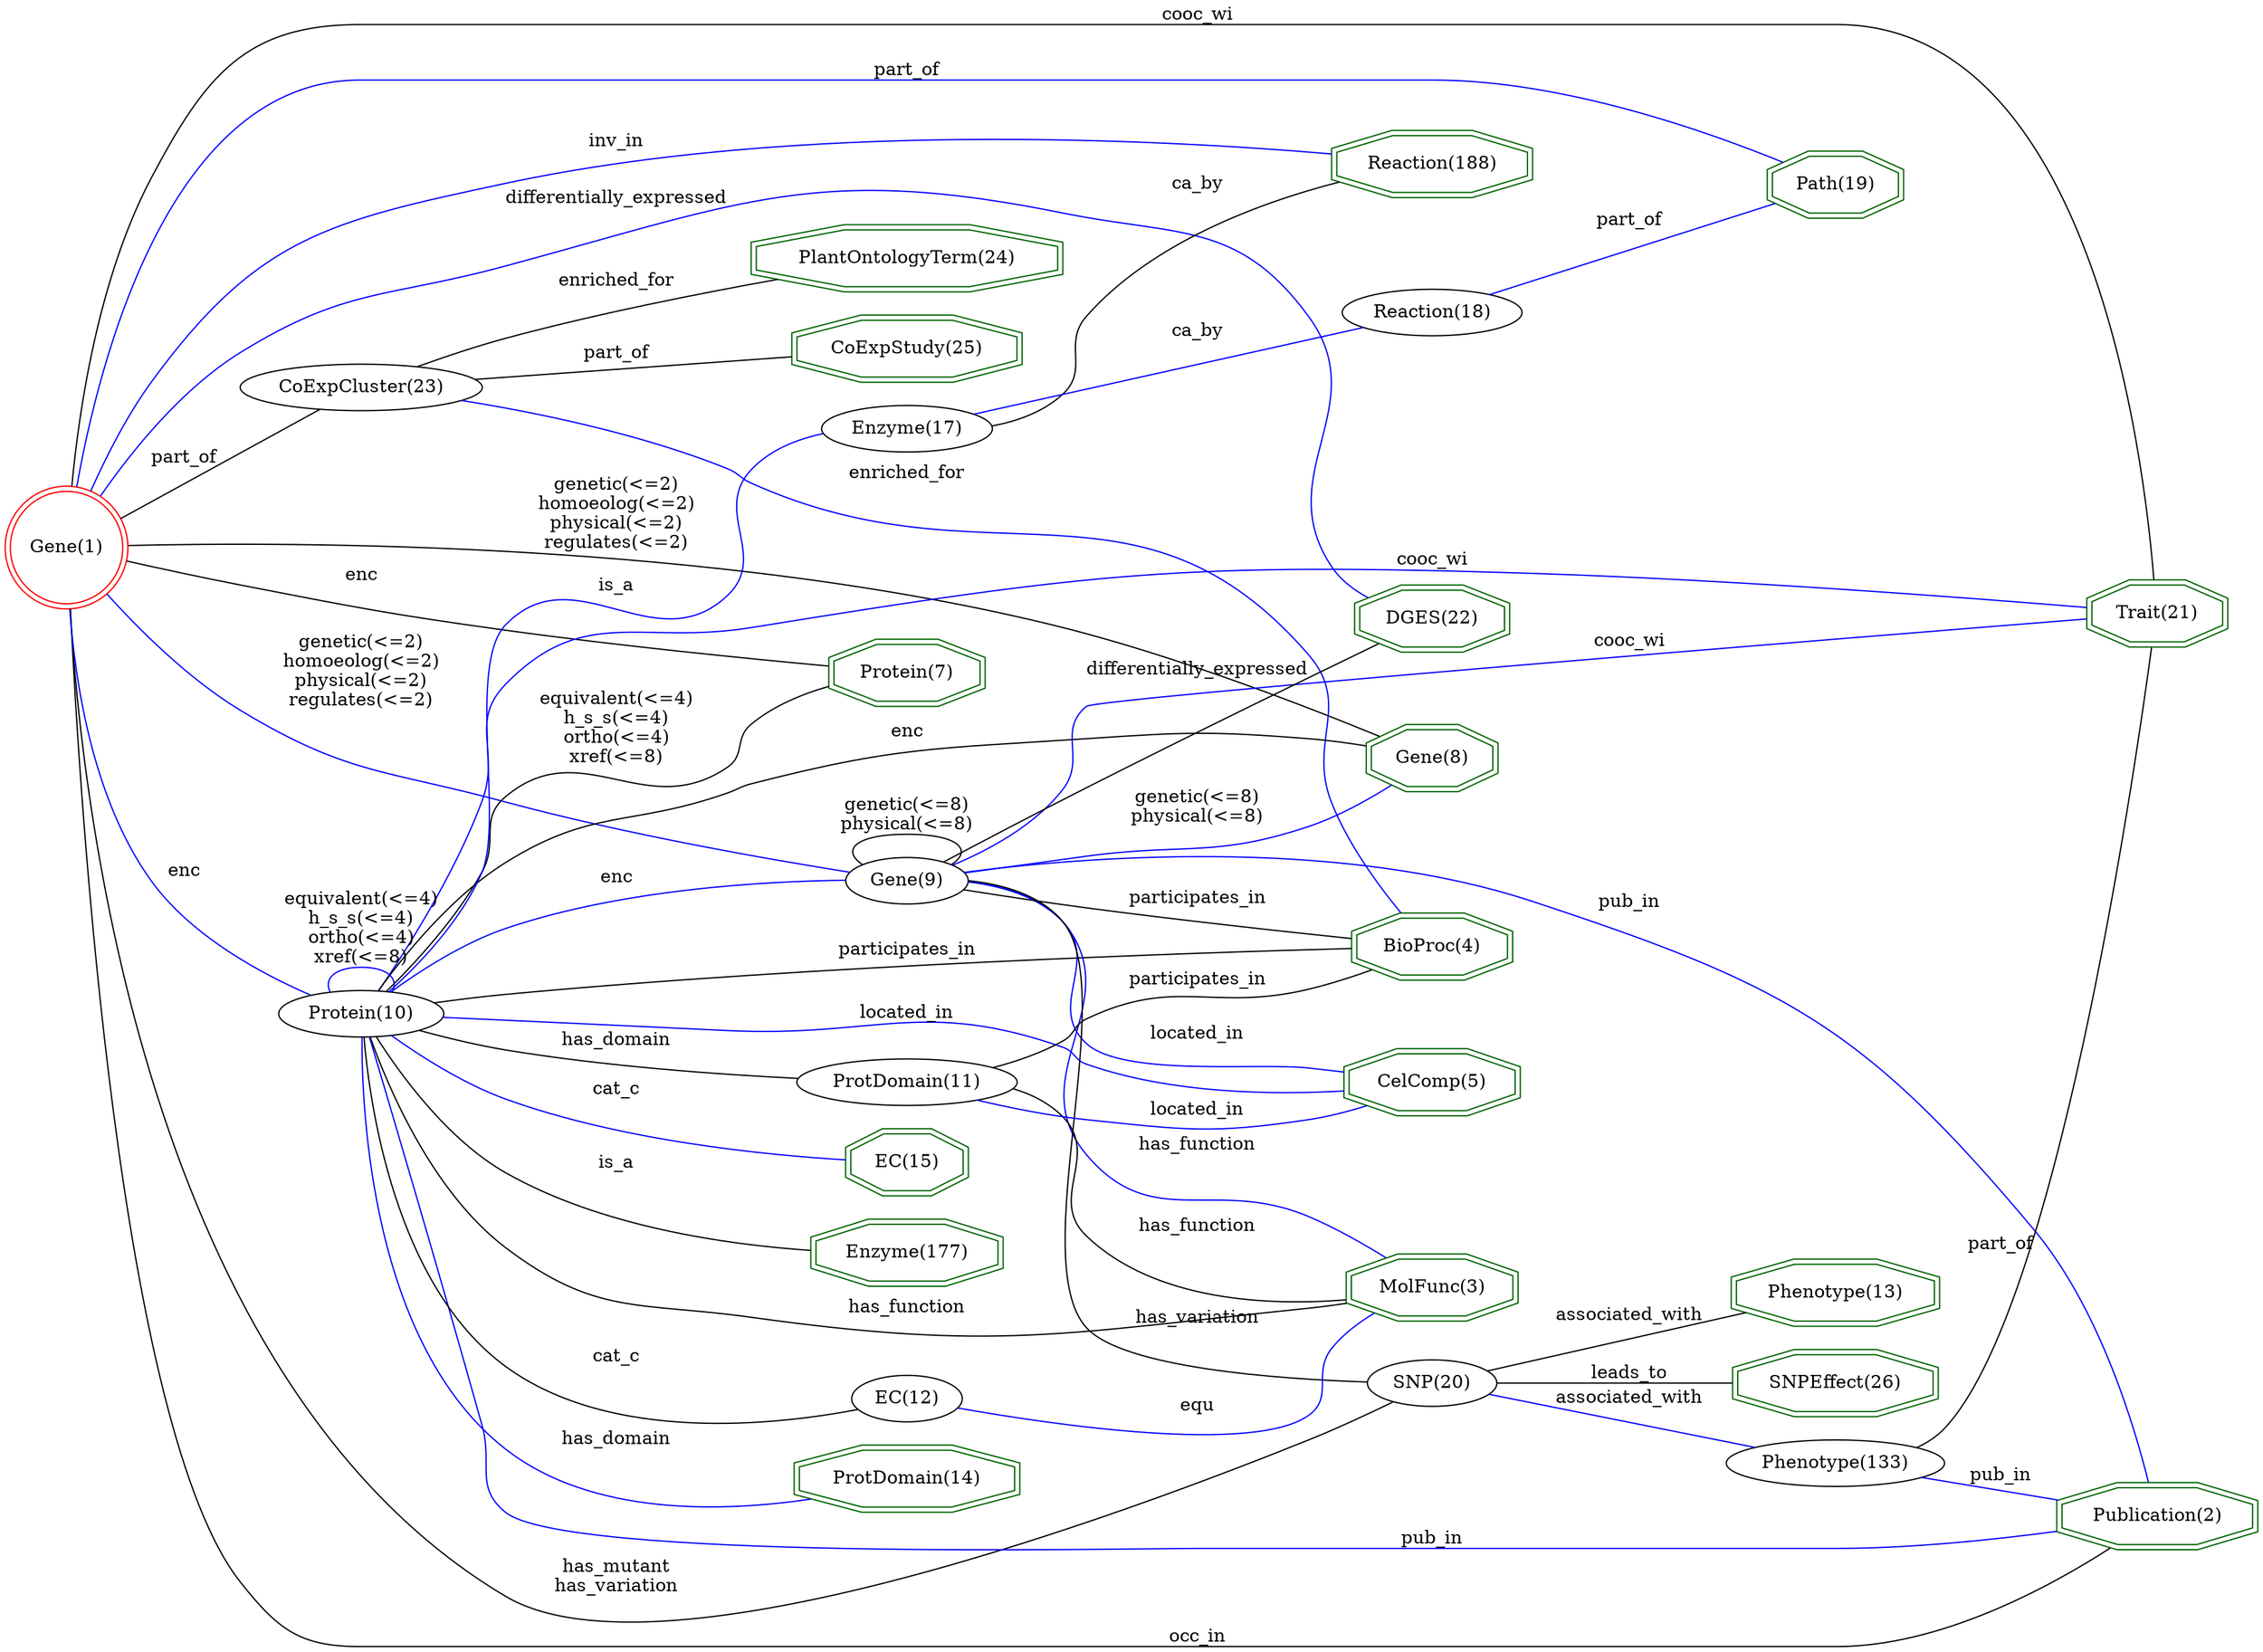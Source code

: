 digraph {
	graph [_draw_="c 9 -#fffffe00 C 7 -#ffffff P 4 0 0 0 1249 1486.9 1249 1486.9 0 ",
		bb="0,0,1486.9,1249",
		dpi=96,
		rankdir=LR,
		xdotversion=1.7
	];
	node [label="\N"];
	"ProtDomain(14)"	[_draw_="c 7 -#006400 p 8 663.13 188.54 663.13 203.46 619.41 214 557.58 214 513.86 203.46 513.86 188.54 557.58 178 619.41 178 c 7 -#006400 \
p 8 667.13 185.39 667.13 206.61 619.88 218 557.1 218 509.85 206.61 509.85 185.39 557.1 174 619.88 174 ",
		_ldraw_="F 14 11 -Times-Roman c 7 -#000000 T 588.49 192.3 0 90 14 -ProtDomain(14) ",
		color=darkgreen,
		height=0.61111,
		pos="588.49,196",
		shape=doubleoctagon,
		width=2.1825];
	"CoExpStudy(25)"	[_draw_="c 7 -#006400 p 8 664.45 1063.54 664.45 1078.46 619.95 1089 557.03 1089 512.54 1078.46 512.54 1063.54 557.03 1053 619.95 1053 c 7 \
-#006400 p 8 668.45 1060.38 668.45 1081.62 620.42 1093 556.56 1093 508.54 1081.62 508.54 1060.38 556.56 1049 620.42 1049 ",
		_ldraw_="F 14 11 -Times-Roman c 7 -#000000 T 588.49 1067.3 0 92 14 -CoExpStudy(25) ",
		color=darkgreen,
		height=0.61111,
		pos="588.49,1071",
		shape=doubleoctagon,
		width=2.2216];
	"Phenotype(13)"	[_draw_="c 7 -#006400 p 8 1265.97 304.54 1265.97 319.46 1226.39 330 1170.41 330 1130.83 319.46 1130.83 304.54 1170.41 294 1226.39 294 c 7 \
-#006400 p 8 1269.97 301.47 1269.97 322.53 1226.91 334 1169.89 334 1126.83 322.53 1126.83 301.47 1169.89 290 1226.91 290 ",
		_ldraw_="F 14 11 -Times-Roman c 7 -#000000 T 1198.4 308.3 0 80 13 -Phenotype(13) ",
		color=darkgreen,
		height=0.61111,
		pos="1198.4,312",
		shape=doubleoctagon,
		width=1.9871];
	"Trait(21)"	[_draw_="c 7 -#006400 p 8 1462.71 808.54 1462.71 823.46 1435.8 834 1397.74 834 1370.83 823.46 1370.83 808.54 1397.74 798 1435.8 798 c 7 -#\
006400 p 8 1466.72 805.82 1466.72 826.18 1436.56 838 1396.98 838 1366.81 826.18 1366.81 805.82 1396.98 794 1436.56 794 ",
		_ldraw_="F 14 11 -Times-Roman c 7 -#000000 T 1416.77 812.3 0 49 9 -Trait(21) ",
		color=darkgreen,
		height=0.61111,
		pos="1416.8,816",
		shape=doubleoctagon,
		width=1.3813];
	"Publication(2)"	[_draw_="c 7 -#006400 p 8 1483.02 161.54 1483.02 176.46 1444.21 187 1389.33 187 1350.52 176.46 1350.52 161.54 1389.33 151 1444.21 151 c 7 \
-#006400 p 8 1487.03 158.49 1487.03 179.51 1444.75 191 1388.79 191 1346.51 179.51 1346.51 158.49 1388.79 147 1444.75 147 ",
		_ldraw_="F 14 11 -Times-Roman c 7 -#000000 T 1416.77 165.3 0 78 14 -Publication(2) ",
		color=darkgreen,
		height=0.61111,
		pos="1416.8,169",
		shape=doubleoctagon,
		width=1.948];
	"SNPEffect(26)"	[_draw_="c 7 -#006400 p 8 1266.87 242.54 1266.87 257.46 1226.76 268 1170.04 268 1129.94 257.46 1129.94 242.54 1170.04 232 1226.76 232 c 7 \
-#006400 p 8 1270.88 239.46 1270.88 260.54 1227.28 272 1169.52 272 1125.92 260.54 1125.92 239.46 1169.52 228 1227.28 228 ",
		_ldraw_="F 14 11 -Times-Roman c 7 -#000000 T 1198.4 246.3 0 81 13 -SNPEffect(26) ",
		color=darkgreen,
		height=0.61111,
		pos="1198.4,250",
		shape=doubleoctagon,
		width=2.0066];
	"MolFunc(3)"	[_draw_="c 7 -#006400 p 8 991.32 325.54 991.32 340.46 957.18 351 908.89 351 874.75 340.46 874.75 325.54 908.89 315 957.18 315 c 7 -#006400 \
p 8 995.31 322.59 995.31 343.41 957.78 355 908.29 355 870.75 343.41 870.75 322.59 908.29 311 957.78 311 ",
		_ldraw_="F 14 11 -Times-Roman c 7 -#000000 T 933.03 329.3 0 67 10 -MolFunc(3) ",
		color=darkgreen,
		height=0.61111,
		pos="933.03,333",
		shape=doubleoctagon,
		width=1.7331];
	"CelComp(5)"	[_draw_="c 7 -#006400 p 8 992.64 454.54 992.64 469.46 957.72 480 908.34 480 873.43 469.46 873.43 454.54 908.34 444 957.72 444 c 7 -#006400 \
p 8 996.63 451.57 996.63 472.43 958.31 484 907.76 484 869.44 472.43 869.44 451.57 907.76 440 958.31 440 ",
		_ldraw_="F 14 11 -Times-Roman c 7 -#000000 T 933.03 458.3 0 69 10 -CelComp(5) ",
		color=darkgreen,
		height=0.61111,
		pos="933.03,462",
		shape=doubleoctagon,
		width=1.7721];
	"BioProc(4)"	[_draw_="c 7 -#006400 p 8 987.36 708.54 987.36 723.46 955.54 734 910.53 734 878.71 723.46 878.71 708.54 910.53 698 955.54 698 c 7 -#006400 \
p 8 991.37 705.66 991.37 726.34 956.19 738 909.88 738 874.7 726.34 874.7 705.66 909.88 694 956.19 694 ",
		_ldraw_="F 14 11 -Times-Roman c 7 -#000000 T 933.03 712.3 0 61 10 -BioProc(4) ",
		color=darkgreen,
		height=0.61111,
		pos="933.03,716",
		shape=doubleoctagon,
		width=1.6158];
	"Path(19)"	[_draw_="c 7 -#006400 p 8 1242.56 898.54 1242.56 913.46 1216.69 924 1180.11 924 1154.25 913.46 1154.25 898.54 1180.11 888 1216.69 888 c 7 \
-#006400 p 8 1246.54 895.85 1246.54 916.15 1217.47 928 1179.33 928 1150.26 916.15 1150.26 895.85 1179.33 884 1217.47 884 ",
		_ldraw_="F 14 11 -Times-Roman c 7 -#000000 T 1198.4 902.3 0 47 8 -Path(19) ",
		color=darkgreen,
		height=0.61111,
		pos="1198.4,906",
		shape=doubleoctagon,
		width=1.3422];
	"Reaction(188)"	[_draw_="c 7 -#006400 p 8 999.28 907.54 999.28 922.46 960.48 933 905.59 933 866.79 922.46 866.79 907.54 905.59 897 960.48 897 c 7 -#006400 \
p 8 1003.29 904.49 1003.29 925.51 961.01 937 905.06 937 862.78 925.51 862.78 904.49 905.06 893 961.01 893 ",
		_ldraw_="F 14 11 -Times-Roman c 7 -#000000 T 933.03 911.3 0 78 13 -Reaction(188) ",
		color=darkgreen,
		height=0.61111,
		pos="933.03,915",
		shape=doubleoctagon,
		width=1.948];
	"Gene(8)"	[_draw_="c 7 -#006400 p 8 975.87 789.54 975.87 804.46 950.78 815 915.29 815 890.2 804.46 890.2 789.54 915.29 779 950.78 779 c 7 -#006400 \
p 8 979.86 786.88 979.86 807.12 951.58 819 914.49 819 886.21 807.12 886.21 786.88 914.49 775 951.58 775 ",
		_ldraw_="F 14 11 -Times-Roman c 7 -#000000 T 933.03 793.3 0 45 7 -Gene(8) ",
		color=darkgreen,
		height=0.61111,
		pos="933.03,797",
		shape=doubleoctagon,
		width=1.3031];
	"PlantOntologyTerm(24)"	[_draw_="c 7 -#006400 p 8 691.82 1125.54 691.82 1140.46 631.29 1151 545.69 1151 485.16 1140.46 485.16 1125.54 545.69 1115 631.29 1115 c 7 \
-#006400 p 8 695.82 1122.18 695.82 1143.82 631.64 1155 545.35 1155 481.17 1143.82 481.17 1122.18 545.35 1111 631.64 1111 ",
		_ldraw_="F 14 11 -Times-Roman c 7 -#000000 T 588.49 1129.3 0 131 21 -PlantOntologyTerm(24) ",
		color=darkgreen,
		height=0.61111,
		pos="588.49,1133",
		shape=doubleoctagon,
		width=2.9837];
	"EC(15)"	[_draw_="c 7 -#006400 p 8 627.79 417.54 627.79 432.46 604.77 443 572.21 443 549.19 432.46 549.19 417.54 572.21 407 604.77 407 c 7 -#006400 \
p 8 631.78 414.97 631.78 435.03 605.64 447 571.35 447 545.2 435.03 545.2 414.97 571.35 403 605.64 403 ",
		_ldraw_="F 14 11 -Times-Roman c 7 -#000000 T 588.49 421.3 0 40 6 -EC(15) ",
		color=darkgreen,
		height=0.61111,
		pos="588.49,425",
		shape=doubleoctagon,
		width=1.2054];
	"Gene(1)"	[_draw_="c 7 -#ff0000 e 43.65 703 39.78 39.78 c 7 -#ff0000 e 43.65 703 43.79 43.79 ",
		_ldraw_="F 14 11 -Times-Roman c 7 -#000000 T 43.65 699.3 0 45 7 -Gene(1) ",
		color=red,
		height=1.2124,
		pos="43.646,703",
		shape=doublecircle,
		width=1.2124];
	"Gene(1)" -> "Trait(21)"	[_draw_="c 7 -#000000 B 13 43.65 746.82 43.65 820.69 50.98 973.07 105.29 1087 143.13 1166.37 149.76 1234 237.69 1234 237.69 1234 237.69 1234 \
1199.4 1234 1379.38 1234 1409.82 924.59 1414.82 838.18 ",
		_ldraw_="F 14 11 -Times-Roman c 7 -#000000 T 779.41 1237.8 0 46 7 -cooc_wi ",
		arrowhead=none,
		color=black,
		label=cooc_wi,
		lp="779.41,1241.5",
		pos="43.651,746.82 43.652,820.69 50.975,973.07 105.29,1087 143.13,1166.4 149.76,1234 237.69,1234 237.69,1234 237.69,1234 1199.4,1234 \
1379.4,1234 1409.8,924.59 1414.8,838.18"];
	"Gene(1)" -> "Publication(2)"	[_draw_="c 7 -#000000 B 13 46.96 659.26 53.43 543.72 73.4 232.56 105.29 135 131.41 55.12 153.65 0 237.69 0 237.69 0 237.69 0 1199.4 0 1293.78 \
0 1371.6 101.1 1402.02 146.91 ",
		_ldraw_="F 14 11 -Times-Roman c 7 -#000000 T 779.41 3.8 0 37 6 -occ_in ",
		arrowhead=none,
		color=black,
		label=occ_in,
		lp="779.41,7.5",
		pos="46.956,659.26 53.431,543.72 73.397,232.56 105.29,135 131.41,55.123 153.65,7.1054e-15 237.69,0 237.69,0 237.69,0 1199.4,0 1293.8,\
0 1371.6,101.1 1402,146.91"];
	"Gene(1)" -> "Path(19)"	[_draw_="c 7 -#0000ff B 10 50.81 746.19 65.75 832.06 112.39 1016 237.69 1016 237.69 1016 237.69 1016 934.03 1016 1027.44 1016 1126.08 956.36 \
1171.61 924.91 ",
		_ldraw_="F 14 11 -Times-Roman c 7 -#000000 T 588.49 1019.8 0 40 7 -part_of ",
		arrowhead=none,
		color=blue,
		label=part_of,
		lp="588.49,1023.5",
		pos="50.809,746.19 65.754,832.06 112.39,1016 237.69,1016 237.69,1016 237.69,1016 934.03,1016 1027.4,1016 1126.1,956.36 1171.6,924.91"];
	"Gene(1)" -> "Reaction(188)"	[_draw_="c 7 -#0000ff B 7 74.58 734.45 123.19 783 224.7 874.33 332.08 910 518.41 971.9 755.63 945.35 867.76 927.05 ",
		_ldraw_="F 14 11 -Times-Roman c 7 -#000000 T 397.58 941.8 0 35 6 -inv_in ",
		arrowhead=none,
		color=blue,
		label=inv_in,
		lp="397.58,945.5",
		pos="74.584,734.45 123.19,783 224.7,874.33 332.08,910 518.41,971.9 755.63,945.35 867.76,927.05"];
	"Gene(1)" -> "Gene(8)"	[_draw_="c 7 -#000000 B 13 82.7 722.75 105.51 733.8 135.42 746.94 163.29 755 399.35 823.26 468.18 803.94 713.91 805 772.13 805.25 786.75 \
807.66 844.91 805 858.26 804.39 872.73 803.25 885.97 802.02 ",
		_ldraw_="F 14 11 -Times-Roman c 7 -#000000 T 397.58 854.8 0 72 12 -genetic(<=2) F 14 11 -Times-Roman c 7 -#000000 T 397.58 839.8 0 94 14 \
-homoeolog(<=2) F 14 11 -Times-Roman c 7 -#000000 T 397.58 824.8 0 78 13 -physical(<=2) F 14 11 -Times-Roman c 7 -#000000 T 397.58 \
809.8 0 82 14 -regulates(<=2) ",
		arrowhead=none,
		color=black,
		label="genetic(<=2)\nhomoeolog(<=2)\nphysical(<=2)\nregulates(<=2)",
		lp="397.58,836",
		pos="82.697,722.75 105.51,733.8 135.42,746.94 163.29,755 399.35,823.26 468.18,803.94 713.91,805 772.13,805.25 786.75,807.66 844.91,805 \
858.26,804.39 872.73,803.25 885.97,802.02"];
	"DGES(22)"	[_draw_="c 7 -#006400 p 8 985.15 562.54 985.15 577.46 954.62 588 911.45 588 880.92 577.46 880.92 562.54 911.45 552 954.62 552 c 7 -#006400 \
p 8 989.15 559.69 989.15 580.31 955.29 592 910.78 592 876.92 580.31 876.92 559.69 910.78 548 955.29 548 ",
		_ldraw_="F 14 11 -Times-Roman c 7 -#000000 T 933.03 566.3 0 58 8 -DGES(22) ",
		color=darkgreen,
		height=0.61111,
		pos="933.03,570",
		shape=doubleoctagon,
		width=1.5572];
	"Gene(1)" -> "DGES(22)"	[_draw_="c 7 -#0000ff B 7 81.67 681.57 134.97 652.06 237.33 600.25 332.08 580 434.97 558.01 749.03 564.5 876.95 568.21 ",
		_ldraw_="F 14 11 -Times-Roman c 7 -#000000 T 397.58 583.8 0 131 24 -differentially_expressed ",
		arrowhead=none,
		color=blue,
		label=differentially_expressed,
		lp="397.58,587.5",
		pos="81.674,681.57 134.97,652.06 237.33,600.25 332.08,580 434.97,558.01 749.03,564.5 876.95,568.21"];
	"Protein(7)"	[_draw_="c 7 -#006400 p 8 638.39 84.54 638.39 99.46 609.16 110 567.82 110 538.59 99.46 538.59 84.54 567.82 74 609.16 74 c 7 -#006400 p 8 \
642.39 81.73 642.39 102.27 609.86 114 567.13 114 534.6 102.27 534.6 81.73 567.13 70 609.86 70 ",
		_ldraw_="F 14 11 -Times-Roman c 7 -#000000 T 588.49 88.3 0 55 10 -Protein(7) ",
		color=darkgreen,
		height=0.61111,
		pos="588.49,92",
		shape=doubleoctagon,
		width=1.4986];
	"Gene(1)" -> "Protein(7)"	[_draw_="c 7 -#000000 B 7 49.42 659.45 64.89 542.48 125.29 221.97 332.08 97 395.66 58.58 485.38 68.29 539.82 79.6 ",
		_ldraw_="F 14 11 -Times-Roman c 7 -#000000 T 238.69 281.8 0 19 3 -enc ",
		arrowhead=none,
		color=black,
		label=enc,
		lp="238.69,285.5",
		pos="49.421,659.45 64.885,542.48 125.29,221.97 332.08,97 395.66,58.577 485.38,68.294 539.82,79.604"];
	"SNP(20)"	[_draw_="c 7 -#000000 e 933.03 224 41.69 18 ",
		_ldraw_="F 14 11 -Times-Roman c 7 -#000000 T 933.03 220.3 0 48 7 -SNP(20) ",
		height=0.5,
		pos="933.03,224",
		width=1.1555];
	"Gene(1)" -> "SNP(20)"	[_draw_="c 7 -#000000 B 13 47.86 659.13 57.7 536.23 91.23 192.14 163.29 109 216.94 47.11 251.91 51.8 332.08 35 411.41 18.37 619.98 32.62 \
695.91 61 743.27 78.7 863.99 170.82 911.95 208.21 ",
		_ldraw_="F 14 11 -Times-Roman c 7 -#000000 T 397.58 53.8 0 64 10 -has_mutant F 14 11 -Times-Roman c 7 -#000000 T 397.58 38.8 0 73 13 -has_\
variation ",
		arrowhead=none,
		color=black,
		label="has_mutant\nhas_variation",
		lp="397.58,50",
		pos="47.862,659.13 57.703,536.23 91.228,192.14 163.29,109 216.94,47.106 251.91,51.802 332.08,35 411.41,18.373 619.98,32.62 695.91,61 \
743.27,78.702 863.99,170.82 911.95,208.21"];
	"CoExpCluster(23)"	[_draw_="c 7 -#000000 e 238.69 1112 75.29 18 ",
		_ldraw_="F 14 11 -Times-Roman c 7 -#000000 T 238.69 1108.3 0 100 16 -CoExpCluster(23) ",
		height=0.5,
		pos="238.69,1112",
		width=2.0943];
	"Gene(1)" -> "CoExpCluster(23)"	[_draw_="c 7 -#000000 B 7 48.34 746.43 55.68 824.44 74.13 984.43 105.29 1030 127.19 1062.02 166.14 1083.91 196.14 1096.96 ",
		_ldraw_="F 14 11 -Times-Roman c 7 -#000000 T 125.29 1071.8 0 40 7 -part_of ",
		arrowhead=none,
		color=black,
		label=part_of,
		lp="125.29,1075.5",
		pos="48.342,746.43 55.679,824.44 74.126,984.43 105.29,1030 127.19,1062 166.14,1083.9 196.14,1097"];
	"Protein(10)"	[_draw_="c 7 -#000000 e 238.69 456 50.89 18 ",
		_ldraw_="F 14 11 -Times-Roman c 7 -#000000 T 238.69 452.3 0 62 11 -Protein(10) ",
		height=0.5,
		pos="238.69,456",
		width=1.4082];
	"Gene(1)" -> "Protein(10)"	[_draw_="c 7 -#0000ff B 7 54.55 660.69 63.71 628.21 79.82 583.56 105.29 551 133.45 515.02 178.77 486.63 208.39 470.57 ",
		_ldraw_="F 14 11 -Times-Roman c 7 -#000000 T 125.29 554.8 0 19 3 -enc ",
		arrowhead=none,
		color=blue,
		label=enc,
		lp="125.29,558.5",
		pos="54.55,660.69 63.709,628.21 79.816,583.56 105.29,551 133.45,515.02 178.77,486.63 208.39,470.57"];
	"Gene(9)"	[_draw_="c 7 -#000000 e 588.49 626 39.79 18 ",
		_ldraw_="F 14 11 -Times-Roman c 7 -#000000 T 588.49 622.3 0 45 7 -Gene(9) ",
		height=0.5,
		pos="588.49,626",
		width=1.1013];
	"Gene(1)" -> "Gene(9)"	[_draw_="c 7 -#0000ff B 7 87.28 699.01 163.15 691.64 326.43 674.56 463.08 652 493.56 646.97 527.91 639.66 552.78 634.08 ",
		_ldraw_="F 14 11 -Times-Roman c 7 -#000000 T 238.69 739.8 0 72 12 -genetic(<=2) F 14 11 -Times-Roman c 7 -#000000 T 238.69 724.8 0 94 14 \
-homoeolog(<=2) F 14 11 -Times-Roman c 7 -#000000 T 238.69 709.8 0 78 13 -physical(<=2) F 14 11 -Times-Roman c 7 -#000000 T 238.69 \
694.8 0 82 14 -regulates(<=2) ",
		arrowhead=none,
		color=blue,
		label="genetic(<=2)\nhomoeolog(<=2)\nphysical(<=2)\nregulates(<=2)",
		lp="238.69,721",
		pos="87.284,699.01 163.15,691.64 326.43,674.56 463.08,652 493.56,646.97 527.91,639.66 552.78,634.08"];
	"Enzyme(177)"	[_draw_="c 7 -#006400 p 8 652.53 355.54 652.53 370.46 615.02 381 561.97 381 524.46 370.46 524.46 355.54 561.97 345 615.02 345 c 7 -#006400 \
p 8 656.53 352.51 656.53 373.49 615.57 385 561.42 385 520.46 373.49 520.46 352.51 561.42 341 615.57 341 ",
		_ldraw_="F 14 11 -Times-Roman c 7 -#000000 T 588.49 359.3 0 75 11 -Enzyme(177) ",
		color=darkgreen,
		height=0.61111,
		pos="588.49,363",
		shape=doubleoctagon,
		width=1.8894];
	"SNP(20)" -> "Phenotype(13)"	[_draw_="c 7 -#000000 B 7 963.23 236.49 980.03 243.49 1001.63 252.15 1021.16 259 1061.57 273.16 1107.96 287.02 1143 297.01 ",
		_ldraw_="F 14 11 -Times-Roman c 7 -#000000 T 1064.66 289.8 0 87 15 -associated_with ",
		arrowhead=none,
		color=black,
		label=associated_with,
		lp="1064.7,293.5",
		pos="963.23,236.49 980.03,243.49 1001.6,252.15 1021.2,259 1061.6,273.16 1108,287.02 1143,297.01"];
	"SNP(20)" -> "SNPEffect(26)"	[_draw_="c 7 -#000000 B 4 973.75 227.92 1013.98 231.89 1077.1 238.12 1126.04 242.95 ",
		_ldraw_="F 14 11 -Times-Roman c 7 -#000000 T 1064.66 243.8 0 46 8 -leads_to ",
		arrowhead=none,
		color=black,
		label=leads_to,
		lp="1064.7,247.5",
		pos="973.75,227.92 1014,231.89 1077.1,238.12 1126,242.95"];
	"Phenotype(133)"	[_draw_="c 7 -#000000 e 1198.4 192 66.89 18 ",
		_ldraw_="F 14 11 -Times-Roman c 7 -#000000 T 1198.4 188.3 0 87 14 -Phenotype(133) ",
		height=0.5,
		pos="1198.4,192",
		width=1.8596];
	"SNP(20)" -> "Phenotype(133)"	[_draw_="c 7 -#0000ff B 4 973.18 219.24 1016.45 213.99 1086.69 205.45 1137.02 199.34 ",
		_ldraw_="F 14 11 -Times-Roman c 7 -#000000 T 1064.66 215.8 0 87 15 -associated_with ",
		arrowhead=none,
		color=blue,
		label=associated_with,
		lp="1064.7,219.5",
		pos="973.18,219.24 1016.5,213.99 1086.7,205.45 1137,199.34"];
	"Phenotype(133)" -> "Trait(21)"	[_draw_="c 7 -#000000 B 7 1249.33 203.73 1257.33 207.49 1264.86 212.46 1270.64 219 1349.55 308.34 1401.29 696.72 1413.16 793.9 ",
		_ldraw_="F 14 11 -Times-Roman c 7 -#000000 T 1308.64 337.8 0 40 7 -part_of ",
		arrowhead=none,
		color=black,
		label=part_of,
		lp="1308.6,341.5",
		pos="1249.3,203.73 1257.3,207.49 1264.9,212.46 1270.6,219 1349.6,308.34 1401.3,696.72 1413.2,793.9"];
	"Phenotype(133)" -> "Publication(2)"	[_draw_="c 7 -#0000ff B 4 1260.83 185.47 1287.56 182.63 1319.02 179.28 1346.57 176.36 ",
		_ldraw_="F 14 11 -Times-Roman c 7 -#000000 T 1308.64 184.8 0 38 6 -pub_in ",
		arrowhead=none,
		color=blue,
		label=pub_in,
		lp="1308.6,188.5",
		pos="1260.8,185.47 1287.6,182.63 1319,179.28 1346.6,176.36"];
	"ProtDomain(11)"	[_draw_="c 7 -#000000 e 588.49 534 68.79 18 ",
		_ldraw_="F 14 11 -Times-Roman c 7 -#000000 T 588.49 530.3 0 90 14 -ProtDomain(11) ",
		height=0.5,
		pos="588.49,534",
		width=1.9137];
	"ProtDomain(11)" -> "MolFunc(3)"	[_draw_="c 7 -#000000 B 10 652.94 527.41 669.12 522.7 685 514.88 695.91 502 737.01 453.44 668.86 404.92 713.91 360 724.9 349.04 810.08 341.1 \
870.67 336.77 ",
		_ldraw_="F 14 11 -Times-Roman c 7 -#000000 T 779.41 363.8 0 70 12 -has_function ",
		arrowhead=none,
		color=black,
		label=has_function,
		lp="779.41,367.5",
		pos="652.94,527.41 669.12,522.7 685,514.88 695.91,502 737.01,453.44 668.86,404.92 713.91,360 724.9,349.04 810.08,341.1 870.67,336.77"];
	"ProtDomain(11)" -> "CelComp(5)"	[_draw_="c 7 -#0000ff B 10 649.16 525.45 665.76 520.72 682.8 513.39 695.91 502 710.32 489.48 697.85 473.33 713.91 463 738.71 447.05 814.07 \
450.14 869.29 455 ",
		_ldraw_="F 14 11 -Times-Roman c 7 -#000000 T 779.41 466.8 0 57 10 -located_in ",
		arrowhead=none,
		color=blue,
		label=located_in,
		lp="779.41,470.5",
		pos="649.16,525.45 665.76,520.72 682.8,513.39 695.91,502 710.32,489.48 697.85,473.33 713.91,463 738.71,447.05 814.07,450.14 869.29,455"];
	"ProtDomain(11)" -> "BioProc(4)"	[_draw_="c 7 -#000000 B 13 634.4 520.48 669.18 510.04 711.81 497.31 713.91 497 771.52 488.61 800.36 459.51 844.91 497 880.79 527.21 846.54 \
557.04 862.91 601 875.83 635.71 899.36 671.67 915.35 693.93 ",
		_ldraw_="F 14 11 -Times-Roman c 7 -#000000 T 779.41 500.8 0 80 15 -participates_in ",
		arrowhead=none,
		color=black,
		label=participates_in,
		lp="779.41,504.5",
		pos="634.4,520.48 669.18,510.04 711.81,497.31 713.91,497 771.52,488.61 800.36,459.51 844.91,497 880.79,527.21 846.54,557.04 862.91,601 \
875.83,635.71 899.36,671.67 915.35,693.93"];
	"Enzyme(17)"	[_draw_="c 7 -#000000 e 588.49 886 54.69 18 ",
		_ldraw_="F 14 11 -Times-Roman c 7 -#000000 T 588.49 882.3 0 68 10 -Enzyme(17) ",
		height=0.5,
		pos="588.49,886",
		width=1.5165];
	"Enzyme(17)" -> "Reaction(188)"	[_draw_="c 7 -#000000 B 4 641.52 890.4 700.57 895.4 797.16 903.58 862.6 909.12 ",
		_ldraw_="F 14 11 -Times-Roman c 7 -#000000 T 779.41 910.8 0 33 5 -ca_by ",
		arrowhead=none,
		color=black,
		label=ca_by,
		lp="779.41,914.5",
		pos="641.52,890.4 700.57,895.4 797.16,903.58 862.6,909.12"];
	"Reaction(18)"	[_draw_="c 7 -#000000 e 933.03 857 56.59 18 ",
		_ldraw_="F 14 11 -Times-Roman c 7 -#000000 T 933.03 853.3 0 71 12 -Reaction(18) ",
		height=0.5,
		pos="933.03,857",
		width=1.5707];
	"Enzyme(17)" -> "Reaction(18)"	[_draw_="c 7 -#0000ff B 4 641.52 881.6 705.43 876.18 813.33 867.05 878.1 861.57 ",
		_ldraw_="F 14 11 -Times-Roman c 7 -#000000 T 779.41 877.8 0 33 5 -ca_by ",
		arrowhead=none,
		color=blue,
		label=ca_by,
		lp="779.41,881.5",
		pos="641.52,881.6 705.43,876.18 813.33,867.05 878.1,861.57"];
	"Reaction(18)" -> "Path(19)"	[_draw_="c 7 -#0000ff B 4 982.34 865.99 1030.01 874.86 1102.44 888.33 1149.85 897.15 ",
		_ldraw_="F 14 11 -Times-Roman c 7 -#000000 T 1064.66 891.8 0 40 7 -part_of ",
		arrowhead=none,
		color=blue,
		label=part_of,
		lp="1064.7,895.5",
		pos="982.34,865.99 1030,874.86 1102.4,888.33 1149.8,897.15"];
	"CoExpCluster(23)" -> "CoExpStudy(25)"	[_draw_="c 7 -#000000 B 7 302.25 1102.13 312.22 1100.67 322.42 1099.24 332.08 1098 391.01 1090.42 457.79 1083.42 508.29 1078.44 ",
		_ldraw_="F 14 11 -Times-Roman c 7 -#000000 T 397.58 1101.8 0 40 7 -part_of ",
		arrowhead=none,
		color=black,
		label=part_of,
		lp="397.58,1105.5",
		pos="302.25,1102.1 312.22,1100.7 322.42,1099.2 332.08,1098 391.01,1090.4 457.79,1083.4 508.29,1078.4"];
	"CoExpCluster(23)" -> "BioProc(4)"	[_draw_="c 7 -#0000ff B 19 279.7 1127.21 295.78 1132.86 314.63 1138.88 332.08 1143 410.9 1161.61 636.97 1219.54 695.91 1164 720.45 1140.87 \
696.05 889.61 713.91 861 749.31 804.27 793.26 829.47 844.91 787 854.4 779.19 853.86 774.33 862.91 766 874.89 754.96 889.34 744.18 \
901.92 735.47 ",
		_ldraw_="F 14 11 -Times-Roman c 7 -#000000 T 588.49 1190.8 0 70 12 -enriched_for ",
		arrowhead=none,
		color=blue,
		label=enriched_for,
		lp="588.49,1194.5",
		pos="279.7,1127.2 295.78,1132.9 314.63,1138.9 332.08,1143 410.9,1161.6 636.97,1219.5 695.91,1164 720.45,1140.9 696.05,889.61 713.91,861 \
749.31,804.27 793.26,829.47 844.91,787 854.4,779.19 853.86,774.33 862.91,766 874.89,754.96 889.34,744.18 901.92,735.47"];
	"CoExpCluster(23)" -> "PlantOntologyTerm(24)"	[_draw_="c 7 -#000000 B 4 312.17 1116.38 361.05 1119.33 426.35 1123.27 481.09 1126.58 ",
		_ldraw_="F 14 11 -Times-Roman c 7 -#000000 T 397.58 1127.8 0 70 12 -enriched_for ",
		arrowhead=none,
		color=black,
		label=enriched_for,
		lp="397.58,1131.5",
		pos="312.17,1116.4 361.05,1119.3 426.35,1123.3 481.09,1126.6"];
	"Protein(10)" -> "ProtDomain(14)"	[_draw_="c 7 -#0000ff B 7 240.9 437.89 244.95 393.4 262.02 278.44 332.08 225 346.07 214.33 439.8 205.79 509.69 200.82 ",
		_ldraw_="F 14 11 -Times-Roman c 7 -#000000 T 397.58 228.8 0 67 10 -has_domain ",
		arrowhead=none,
		color=blue,
		label=has_domain,
		lp="397.58,232.5",
		pos="240.9,437.89 244.95,393.4 262.02,278.44 332.08,225 346.07,214.33 439.8,205.79 509.69,200.82"];
	"Protein(10)" -> "Trait(21)"	[_draw_="c 7 -#0000ff B 13 247.77 473.85 263.7 510 298.94 594.81 314.08 670 320.37 701.21 308.87 934.2 332.08 956 408.12 1027.4 1173.18 974.16 \
1270.64 937 1324.59 916.43 1372.95 866.95 1397.91 838.04 ",
		_ldraw_="F 14 11 -Times-Roman c 7 -#000000 T 933.03 986.8 0 46 7 -cooc_wi ",
		arrowhead=none,
		color=blue,
		label=cooc_wi,
		lp="933.03,990.5",
		pos="247.77,473.85 263.7,510 298.94,594.81 314.08,670 320.37,701.21 308.87,934.2 332.08,956 408.12,1027.4 1173.2,974.16 1270.6,937 1324.6,\
916.43 1373,866.95 1397.9,838.04"];
	"Protein(10)" -> "Publication(2)"	[_draw_="c 7 -#0000ff B 22 249.9 437.99 265.86 409.13 296.68 350.31 314.08 297 327 257.39 302.88 234.72 332.08 205 373.81 162.54 408.23 200.15 \
463.08 177 471.94 173.26 471.97 168.08 481.08 165 606.52 122.6 645.99 146 778.41 146 778.41 146 778.41 146 1199.4 146 1249.27 146 \
1305.23 152.11 1347.75 158.04 ",
		_ldraw_="F 14 11 -Times-Roman c 7 -#000000 T 933.03 149.8 0 38 6 -pub_in ",
		arrowhead=none,
		color=blue,
		label=pub_in,
		lp="933.03,153.5",
		pos="249.9,437.99 265.86,409.13 296.68,350.31 314.08,297 327,257.39 302.88,234.72 332.08,205 373.81,162.54 408.23,200.15 463.08,177 471.94,\
173.26 471.97,168.08 481.08,165 606.52,122.6 645.99,146 778.41,146 778.41,146 778.41,146 1199.4,146 1249.3,146 1305.2,152.11 1347.8,\
158.04"];
	"Protein(10)" -> "MolFunc(3)"	[_draw_="c 7 -#000000 B 13 247.13 437.97 260.13 408.59 289.7 350.3 332.08 317 387.47 273.48 411.7 275.18 481.08 263 641.4 234.84 689.06 258.01 \
844.91 305 858.29 309.04 872.77 313.61 886.01 317.87 ",
		_ldraw_="F 14 11 -Times-Roman c 7 -#000000 T 588.49 266.8 0 70 12 -has_function ",
		arrowhead=none,
		color=black,
		label=has_function,
		lp="588.49,270.5",
		pos="247.13,437.97 260.13,408.59 289.7,350.3 332.08,317 387.47,273.48 411.7,275.18 481.08,263 641.4,234.84 689.06,258.01 844.91,305 858.29,\
309.04 872.77,313.61 886.01,317.87"];
	"Protein(10)" -> "CelComp(5)"	[_draw_="c 7 -#0000ff B 19 286.61 462.07 301.16 463.68 317.26 465.2 332.08 466 390.22 469.14 404.87 467.25 463.08 466 566.63 463.78 595.64 \
481.95 695.91 456 704.57 453.76 705.2 449.05 713.91 447 770.57 433.62 786.9 442.04 844.91 447 853.93 447.77 863.42 448.98 872.69 \
450.39 ",
		_ldraw_="F 14 11 -Times-Roman c 7 -#000000 T 588.49 473.8 0 57 10 -located_in ",
		arrowhead=none,
		color=blue,
		label=located_in,
		lp="588.49,477.5",
		pos="286.61,462.07 301.16,463.68 317.26,465.2 332.08,466 390.22,469.14 404.87,467.25 463.08,466 566.63,463.78 595.64,481.95 695.91,456 \
704.57,453.76 705.2,449.05 713.91,447 770.57,433.62 786.9,442.04 844.91,447 853.93,447.77 863.42,448.98 872.69,450.39"];
	"Protein(10)" -> "BioProc(4)"	[_draw_="c 7 -#000000 B 7 243.17 474.03 251.52 512.4 276.28 602.66 332.08 652 411.53 722.25 740.68 721.41 874.79 717.99 ",
		_ldraw_="F 14 11 -Times-Roman c 7 -#000000 T 588.49 720.8 0 80 15 -participates_in ",
		arrowhead=none,
		color=black,
		label=participates_in,
		lp="588.49,724.5",
		pos="243.17,474.03 251.52,512.4 276.28,602.66 332.08,652 411.53,722.25 740.68,721.41 874.79,717.99"];
	"Protein(10)" -> "Gene(8)"	[_draw_="c 7 -#000000 B 10 244.18 474.07 254.25 511.36 281.75 597.86 332.08 652 383.84 707.68 409.83 709.49 481.08 736 621.95 788.42 802.5 \
796.62 885.95 797.37 ",
		_ldraw_="F 14 11 -Times-Roman c 7 -#000000 T 588.49 787.8 0 19 3 -enc ",
		arrowhead=none,
		color=black,
		label=enc,
		lp="588.49,791.5",
		pos="244.18,474.07 254.25,511.36 281.75,597.86 332.08,652 383.84,707.68 409.83,709.49 481.08,736 621.95,788.42 802.5,796.62 885.95,797.37"];
	"Protein(10)" -> "EC(15)"	[_draw_="c 7 -#0000ff B 4 288.05 451.69 356.36 445.6 480.03 434.58 545 428.79 ",
		_ldraw_="F 14 11 -Times-Roman c 7 -#000000 T 397.58 450.8 0 29 5 -cat_c ",
		arrowhead=none,
		color=blue,
		label=cat_c,
		lp="397.58,454.5",
		pos="288.05,451.69 356.36,445.6 480.03,434.58 545,428.79"];
	"Protein(10)" -> "Protein(7)"	[_draw_="c 7 -#000000 B 7 241.94 437.77 250.28 373.59 281.51 159.7 332.08 117 347.19 104.25 464.13 97.16 534.43 94.01 ",
		_ldraw_="F 14 11 -Times-Roman c 7 -#000000 T 397.58 165.8 0 89 15 -equivalent(<=4) F 14 11 -Times-Roman c 7 -#000000 T 397.58 150.8 0 64 \
10 -h_s_s(<=4) F 14 11 -Times-Roman c 7 -#000000 T 397.58 135.8 0 61 10 -ortho(<=4) F 14 11 -Times-Roman c 7 -#000000 T 397.58 120.8 \
0 55 9 -xref(<=8) ",
		arrowhead=none,
		color=black,
		label="equivalent(<=4)\nh_s_s(<=4)\northo(<=4)\nxref(<=8)",
		lp="397.58,147",
		pos="241.94,437.77 250.28,373.59 281.51,159.7 332.08,117 347.19,104.25 464.13,97.159 534.43,94.013"];
	"Protein(10)" -> "Enzyme(177)"	[_draw_="c 7 -#000000 B 7 269.52 441.69 287.36 433.57 310.65 423.72 332.08 417 394.79 397.34 468.4 382.62 520.45 373.56 ",
		_ldraw_="F 14 11 -Times-Roman c 7 -#000000 T 397.58 420.8 0 22 4 -is_a ",
		arrowhead=none,
		color=black,
		label=is_a,
		lp="397.58,424.5",
		pos="269.52,441.69 287.36,433.57 310.65,423.72 332.08,417 394.79,397.34 468.4,382.62 520.45,373.56"];
	"Protein(10)" -> "ProtDomain(11)"	[_draw_="c 7 -#000000 B 7 267.65 470.82 285.59 479.72 309.65 490.53 332.08 497 395.04 515.16 469.42 524.64 521.63 529.44 ",
		_ldraw_="F 14 11 -Times-Roman c 7 -#000000 T 397.58 525.8 0 67 10 -has_domain ",
		arrowhead=none,
		color=black,
		label=has_domain,
		lp="397.58,529.5",
		pos="267.65,470.82 285.59,479.72 309.65,490.53 332.08,497 395.04,515.16 469.42,524.64 521.63,529.44"];
	"Protein(10)" -> "Enzyme(17)"	[_draw_="c 7 -#0000ff B 10 247.19 473.99 262.54 511.65 297.49 601.88 314.08 681 322.83 722.73 301.35 842.45 332.08 872 360.13 898.97 469.47 \
895.58 535.66 890.75 ",
		_ldraw_="F 14 11 -Times-Roman c 7 -#000000 T 397.58 897.8 0 22 4 -is_a ",
		arrowhead=none,
		color=blue,
		label=is_a,
		lp="397.58,901.5",
		pos="247.19,473.99 262.54,511.65 297.49,601.88 314.08,681 322.83,722.73 301.35,842.45 332.08,872 360.13,898.97 469.47,895.58 535.66,890.75"];
	"Protein(10)" -> "Protein(10)"	[_draw_="c 7 -#0000ff B 7 219 472.66 214.62 482.62 221.19 492 238.69 492 256.19 492 262.75 482.62 258.37 472.66 ",
		_ldraw_="F 14 11 -Times-Roman c 7 -#000000 T 238.69 540.8 0 89 15 -equivalent(<=4) F 14 11 -Times-Roman c 7 -#000000 T 238.69 525.8 0 64 \
10 -h_s_s(<=4) F 14 11 -Times-Roman c 7 -#000000 T 238.69 510.8 0 61 10 -ortho(<=4) F 14 11 -Times-Roman c 7 -#000000 T 238.69 495.8 \
0 55 9 -xref(<=8) ",
		arrowhead=none,
		color=blue,
		label="equivalent(<=4)\nh_s_s(<=4)\northo(<=4)\nxref(<=8)",
		lp="238.69,522",
		pos="219,472.66 214.62,482.62 221.19,492 238.69,492 256.19,492 262.75,482.62 258.37,472.66"];
	"Protein(10)" -> "Gene(9)"	[_draw_="c 7 -#0000ff B 7 245.58 474.25 256.81 505.74 284.49 569.74 332.08 599 400.07 640.8 497.85 637.35 550.53 631.49 ",
		_ldraw_="F 14 11 -Times-Roman c 7 -#000000 T 397.58 636.8 0 19 3 -enc ",
		arrowhead=none,
		color=blue,
		label=enc,
		lp="397.58,640.5",
		pos="245.58,474.25 256.81,505.74 284.49,569.74 332.08,599 400.07,640.8 497.85,637.35 550.53,631.49"];
	"EC(12)"	[_draw_="c 7 -#000000 e 588.49 305 36.29 18 ",
		_ldraw_="F 14 11 -Times-Roman c 7 -#000000 T 588.49 301.3 0 40 6 -EC(12) ",
		height=0.5,
		pos="588.49,305",
		width=1.011];
	"Protein(10)" -> "EC(12)"	[_draw_="c 7 -#000000 B 7 252.67 438.57 268.93 418.03 298.73 384.36 332.08 366 403.96 326.42 501.03 312.34 552.33 307.47 ",
		_ldraw_="F 14 11 -Times-Roman c 7 -#000000 T 397.58 369.8 0 29 5 -cat_c ",
		arrowhead=none,
		color=black,
		label=cat_c,
		lp="397.58,373.5",
		pos="252.67,438.57 268.93,418.03 298.73,384.36 332.08,366 403.96,326.42 501.03,312.34 552.33,307.47"];
	"Gene(9)" -> "Trait(21)"	[_draw_="c 7 -#0000ff B 7 626.85 630.97 721.67 643.63 966.78 676.69 1003.16 685 1143.84 717.13 1305.59 774.75 1377.68 801.56 ",
		_ldraw_="F 14 11 -Times-Roman c 7 -#000000 T 1064.66 714.8 0 46 7 -cooc_wi ",
		arrowhead=none,
		color=blue,
		label=cooc_wi,
		lp="1064.7,718.5",
		pos="626.85,630.97 721.67,643.63 966.78,676.69 1003.2,685 1143.8,717.13 1305.6,774.75 1377.7,801.56"];
	"Gene(9)" -> "Publication(2)"	[_draw_="c 7 -#0000ff B 10 626.53 631.19 700.95 640.05 872.66 652.51 1003.16 601 1172.33 534.23 1214.15 494.3 1328.64 353 1370.03 301.92 \
1397.27 227.93 1409.07 191.29 ",
		_ldraw_="F 14 11 -Times-Roman c 7 -#000000 T 1064.66 596.8 0 38 6 -pub_in ",
		arrowhead=none,
		color=blue,
		label=pub_in,
		lp="1064.7,600.5",
		pos="626.53,631.19 700.95,640.05 872.66,652.51 1003.2,601 1172.3,534.23 1214.1,494.3 1328.6,353 1370,301.92 1397.3,227.93 1409.1,191.29"];
	"Gene(9)" -> "MolFunc(3)"	[_draw_="c 7 -#0000ff B 13 620.95 615.36 645.51 605.33 678.33 587.79 695.91 561 727.66 512.6 678.9 478.1 713.91 432 752.31 381.43 787.19 \
401.46 844.91 375 861.55 367.37 879.81 358.63 895.3 351.1 ",
		_ldraw_="F 14 11 -Times-Roman c 7 -#000000 T 779.41 435.8 0 70 12 -has_function ",
		arrowhead=none,
		color=blue,
		label=has_function,
		lp="779.41,439.5",
		pos="620.95,615.36 645.51,605.33 678.33,587.79 695.91,561 727.66,512.6 678.9,478.1 713.91,432 752.31,381.43 787.19,401.46 844.91,375 \
861.55,367.37 879.81,358.63 895.3,351.1"];
	"Gene(9)" -> "CelComp(5)"	[_draw_="c 7 -#0000ff B 10 614.31 612.28 639.12 598.84 678.55 578.22 713.91 563 770.72 538.54 789.2 542.89 844.91 516 864.78 506.41 885.84 \
493.44 902.28 482.61 ",
		_ldraw_="F 14 11 -Times-Roman c 7 -#000000 T 779.41 566.8 0 57 10 -located_in ",
		arrowhead=none,
		color=blue,
		label=located_in,
		lp="779.41,570.5",
		pos="614.31,612.28 639.12,598.84 678.55,578.22 713.91,563 770.72,538.54 789.2,542.89 844.91,516 864.78,506.41 885.84,493.44 902.28,482.61"];
	"Gene(9)" -> "BioProc(4)"	[_draw_="c 7 -#000000 B 10 619.56 637.27 644.53 646.29 681.15 658.77 713.91 667 771.24 681.4 787.38 676.41 844.91 690 858.73 693.27 873.61 \
697.45 887.08 701.5 ",
		_ldraw_="F 14 11 -Times-Roman c 7 -#000000 T 779.41 693.8 0 80 15 -participates_in ",
		arrowhead=none,
		color=black,
		label=participates_in,
		lp="779.41,697.5",
		pos="619.56,637.27 644.53,646.29 681.15,658.77 713.91,667 771.24,681.4 787.38,676.41 844.91,690 858.73,693.27 873.61,697.45 887.08,701.5"];
	"Gene(9)" -> "Gene(8)"	[_draw_="c 7 -#0000ff B 10 609.18 641.54 632.91 659.69 674.51 689.67 713.91 709 769.04 736.06 788.24 729.32 844.91 753 864.14 761.04 885 \
771.51 901.49 780.22 ",
		_ldraw_="F 14 11 -Times-Roman c 7 -#000000 T 779.41 771.8 0 72 12 -genetic(<=8) F 14 11 -Times-Roman c 7 -#000000 T 779.41 756.8 0 78 13 \
-physical(<=8) ",
		arrowhead=none,
		color=blue,
		label="genetic(<=8)\nphysical(<=8)",
		lp="779.41,768",
		pos="609.18,641.54 632.91,659.69 674.51,689.67 713.91,709 769.04,736.06 788.24,729.32 844.91,753 864.14,761.04 885,771.51 901.49,780.22"];
	"Gene(9)" -> "DGES(22)"	[_draw_="c 7 -#000000 B 7 624.81 618.75 649.67 613.75 683.76 607.12 713.91 602 769.19 592.62 832.63 583.49 876.79 577.41 ",
		_ldraw_="F 14 11 -Times-Roman c 7 -#000000 T 779.41 605.8 0 131 24 -differentially_expressed ",
		arrowhead=none,
		color=black,
		label=differentially_expressed,
		lp="779.41,609.5",
		pos="624.81,618.75 649.67,613.75 683.76,607.12 713.91,602 769.19,592.62 832.63,583.49 876.79,577.41"];
	"Gene(9)" -> "SNP(20)"	[_draw_="c 7 -#000000 B 10 621.22 615.79 646.12 605.97 679.26 588.5 695.91 561 727.16 509.37 676.35 337.25 713.91 290 756.38 236.57 840.65 \
225.18 891.11 223.43 ",
		_ldraw_="F 14 11 -Times-Roman c 7 -#000000 T 779.41 293.8 0 73 13 -has_variation ",
		arrowhead=none,
		color=black,
		label=has_variation,
		lp="779.41,297.5",
		pos="621.22,615.79 646.12,605.97 679.26,588.5 695.91,561 727.16,509.37 676.35,337.25 713.91,290 756.38,236.57 840.65,225.18 891.11,223.43"];
	"Gene(9)" -> "Gene(9)"	[_draw_="c 7 -#000000 B 7 559.21 638.54 544.96 649.87 554.72 662 588.49 662 622.26 662 632.02 649.87 617.78 638.54 ",
		_ldraw_="F 14 11 -Times-Roman c 7 -#000000 T 588.49 680.8 0 72 12 -genetic(<=8) F 14 11 -Times-Roman c 7 -#000000 T 588.49 665.8 0 78 13 \
-physical(<=8) ",
		arrowhead=none,
		color=black,
		label="genetic(<=8)\nphysical(<=8)",
		lp="588.49,677",
		pos="559.21,638.54 544.96,649.87 554.72,662 588.49,662 622.26,662 632.02,649.87 617.78,638.54"];
	"EC(12)" -> "MolFunc(3)"	[_draw_="c 7 -#0000ff B 7 625.12 305.78 674.57 307.12 766.75 310.6 844.91 319 853.44 319.92 862.4 321.1 871.21 322.39 ",
		_ldraw_="F 14 11 -Times-Roman c 7 -#000000 T 779.41 322.8 0 20 3 -equ ",
		arrowhead=none,
		color=blue,
		label=equ,
		lp="779.41,326.5",
		pos="625.12,305.78 674.57,307.12 766.75,310.6 844.91,319 853.44,319.92 862.4,321.1 871.21,322.39"];
}
